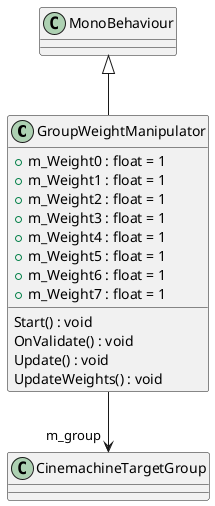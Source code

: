 @startuml
class GroupWeightManipulator {
    + m_Weight0 : float = 1
    + m_Weight1 : float = 1
    + m_Weight2 : float = 1
    + m_Weight3 : float = 1
    + m_Weight4 : float = 1
    + m_Weight5 : float = 1
    + m_Weight6 : float = 1
    + m_Weight7 : float = 1
    Start() : void
    OnValidate() : void
    Update() : void
    UpdateWeights() : void
}
MonoBehaviour <|-- GroupWeightManipulator
GroupWeightManipulator --> "m_group" CinemachineTargetGroup
@enduml
